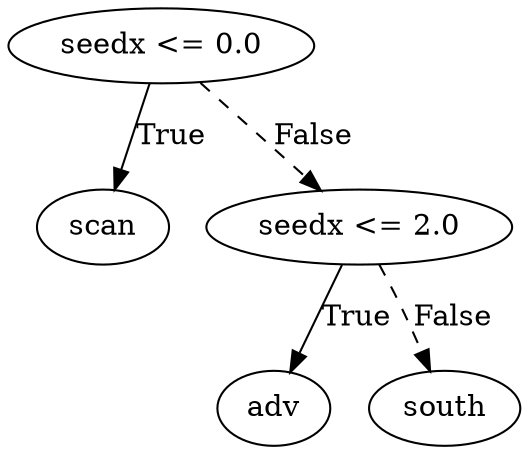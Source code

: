 digraph {
0 [label="seedx <= 0.0"];
1 [label="scan"];
0 -> 1 [label="True"];
2 [label="seedx <= 2.0"];
3 [label="adv"];
2 -> 3 [label="True"];
4 [label="south"];
2 -> 4 [style="dashed", label="False"];
0 -> 2 [style="dashed", label="False"];

}